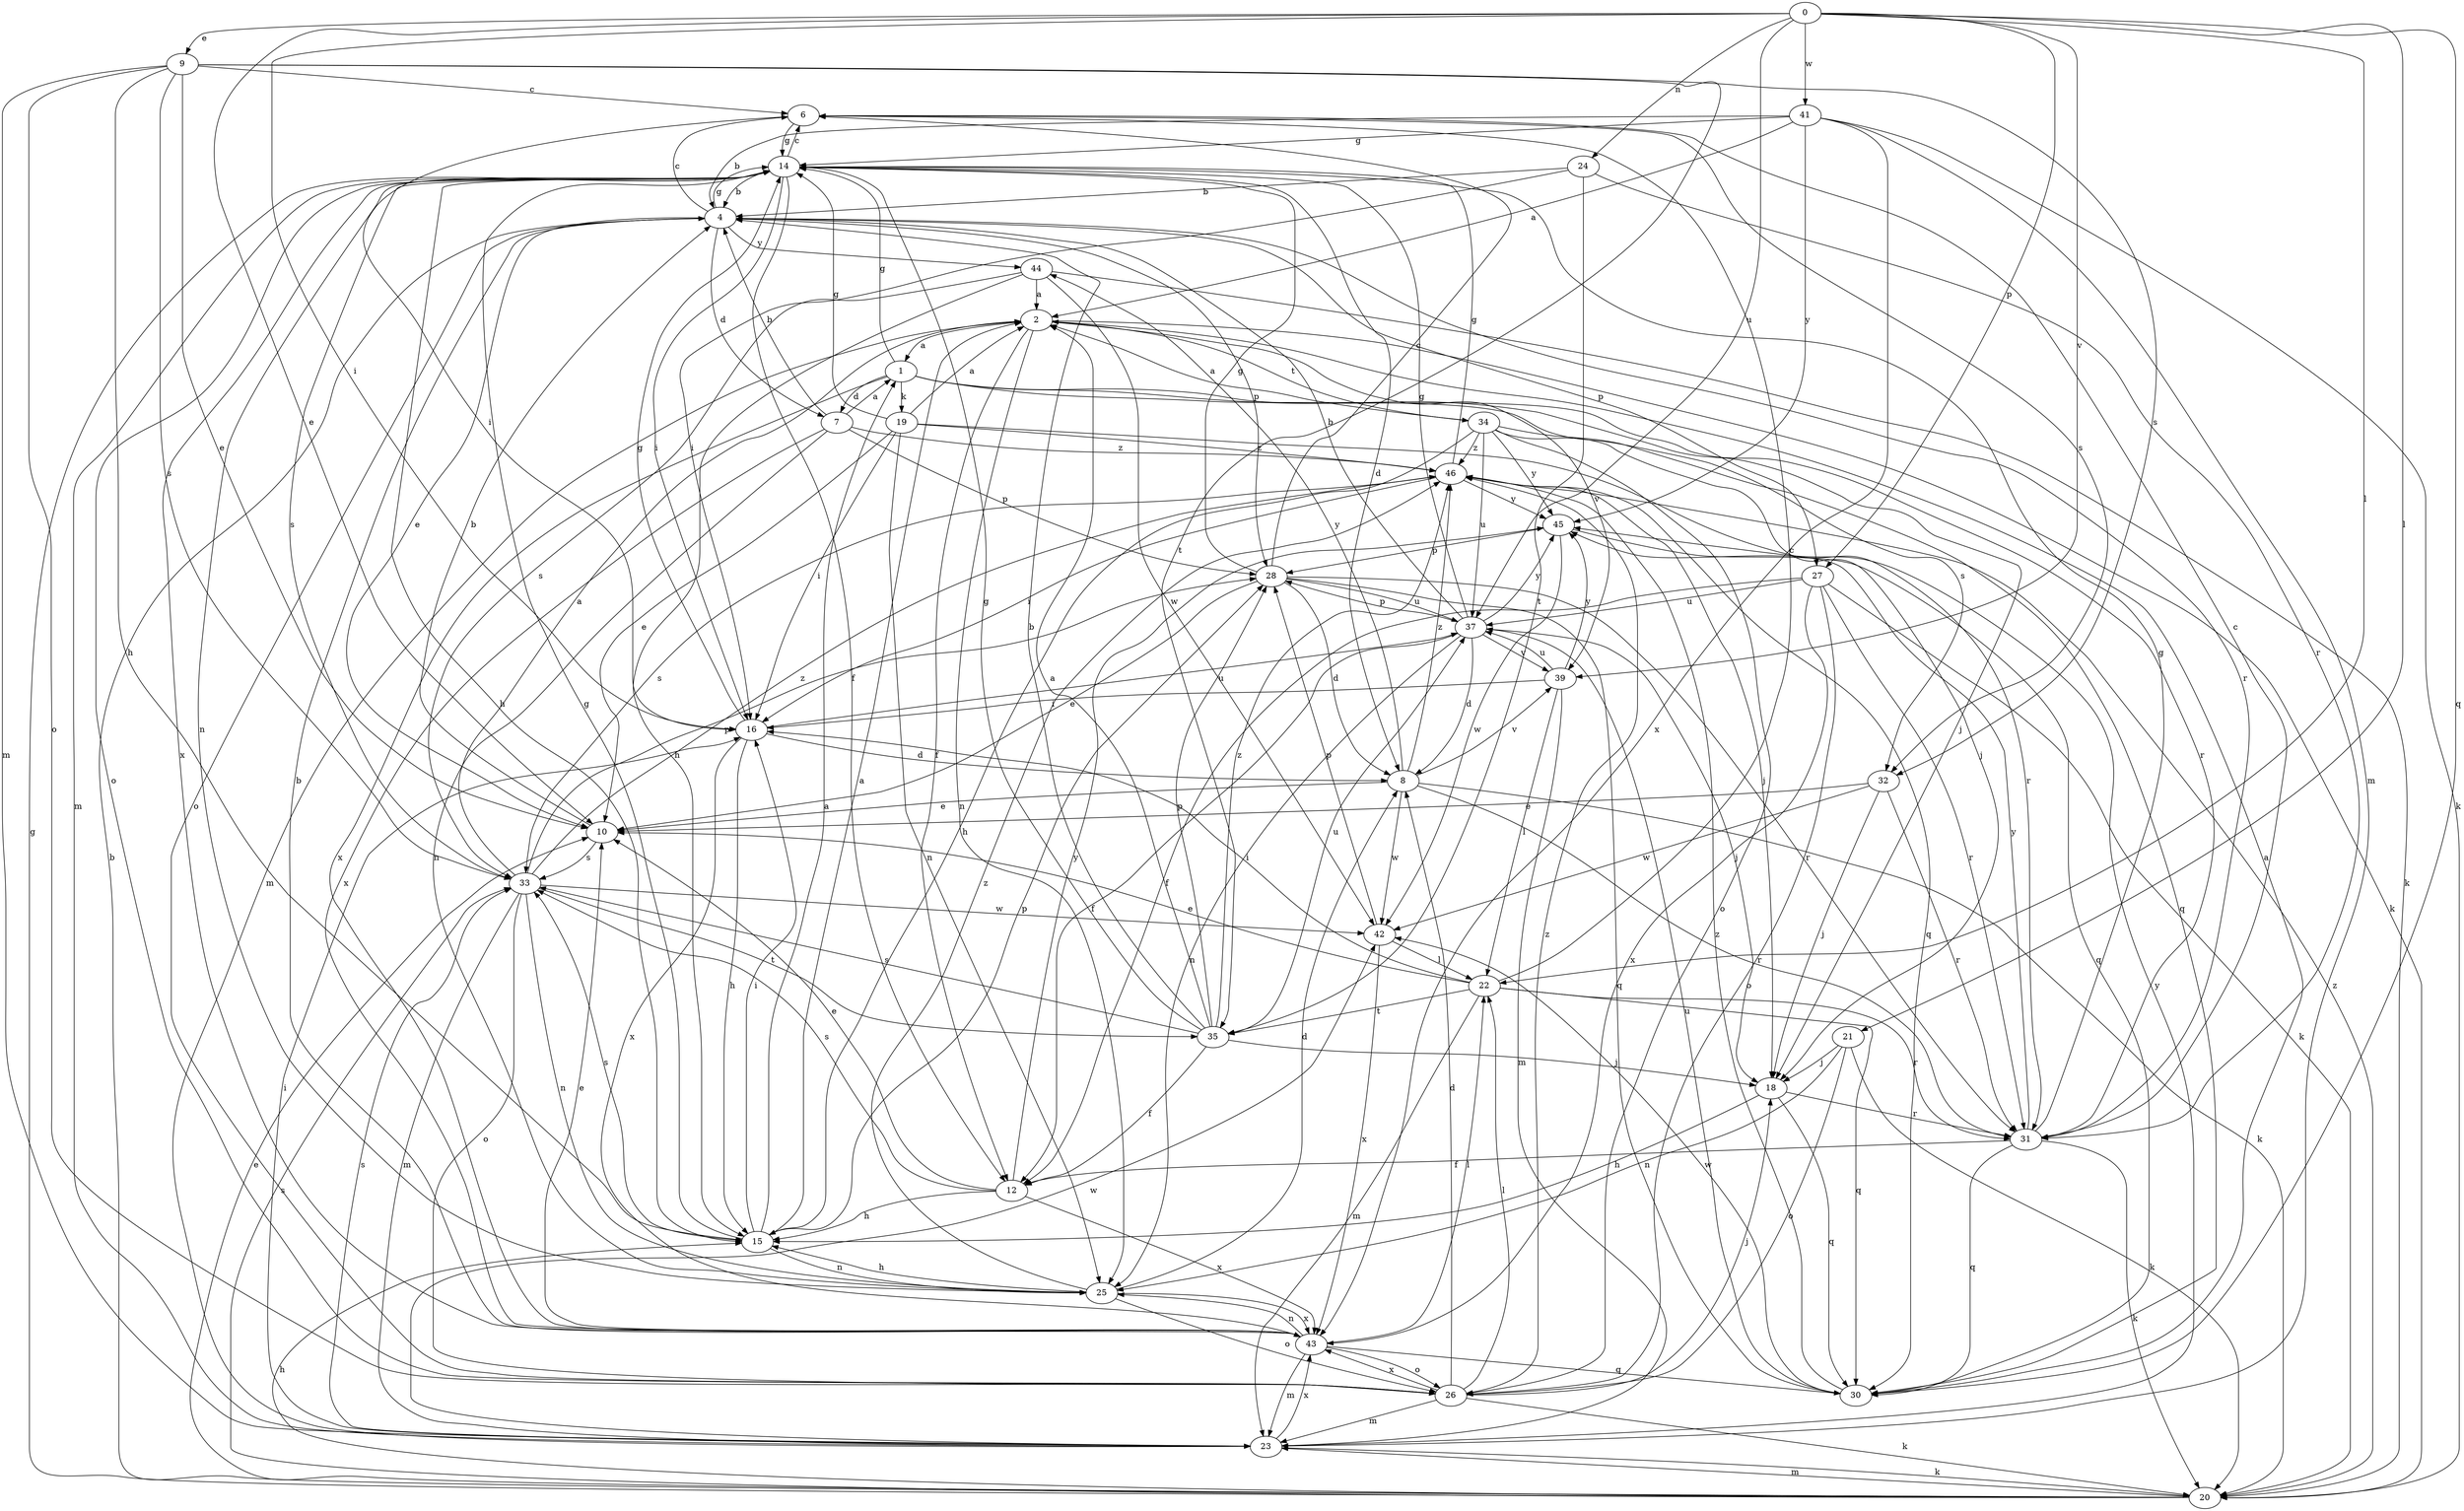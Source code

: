 strict digraph  {
0;
1;
2;
4;
6;
7;
8;
9;
10;
12;
14;
15;
16;
18;
19;
20;
21;
22;
23;
24;
25;
26;
27;
28;
30;
31;
32;
33;
34;
35;
37;
39;
41;
42;
43;
44;
45;
46;
0 -> 9  [label=e];
0 -> 10  [label=e];
0 -> 16  [label=i];
0 -> 21  [label=l];
0 -> 22  [label=l];
0 -> 24  [label=n];
0 -> 27  [label=p];
0 -> 30  [label=q];
0 -> 37  [label=u];
0 -> 39  [label=v];
0 -> 41  [label=w];
1 -> 7  [label=d];
1 -> 14  [label=g];
1 -> 18  [label=j];
1 -> 19  [label=k];
1 -> 31  [label=r];
1 -> 32  [label=s];
1 -> 43  [label=x];
2 -> 1  [label=a];
2 -> 12  [label=f];
2 -> 20  [label=k];
2 -> 23  [label=m];
2 -> 25  [label=n];
2 -> 34  [label=t];
2 -> 39  [label=v];
4 -> 6  [label=c];
4 -> 7  [label=d];
4 -> 10  [label=e];
4 -> 14  [label=g];
4 -> 26  [label=o];
4 -> 27  [label=p];
4 -> 28  [label=p];
4 -> 31  [label=r];
4 -> 44  [label=y];
6 -> 14  [label=g];
6 -> 16  [label=i];
6 -> 32  [label=s];
7 -> 1  [label=a];
7 -> 4  [label=b];
7 -> 25  [label=n];
7 -> 28  [label=p];
7 -> 43  [label=x];
7 -> 46  [label=z];
8 -> 10  [label=e];
8 -> 20  [label=k];
8 -> 31  [label=r];
8 -> 39  [label=v];
8 -> 42  [label=w];
8 -> 44  [label=y];
8 -> 46  [label=z];
9 -> 6  [label=c];
9 -> 10  [label=e];
9 -> 15  [label=h];
9 -> 23  [label=m];
9 -> 26  [label=o];
9 -> 32  [label=s];
9 -> 33  [label=s];
9 -> 35  [label=t];
10 -> 4  [label=b];
10 -> 33  [label=s];
12 -> 10  [label=e];
12 -> 15  [label=h];
12 -> 33  [label=s];
12 -> 43  [label=x];
12 -> 45  [label=y];
14 -> 4  [label=b];
14 -> 6  [label=c];
14 -> 8  [label=d];
14 -> 12  [label=f];
14 -> 15  [label=h];
14 -> 16  [label=i];
14 -> 23  [label=m];
14 -> 25  [label=n];
14 -> 26  [label=o];
14 -> 33  [label=s];
14 -> 43  [label=x];
15 -> 1  [label=a];
15 -> 2  [label=a];
15 -> 14  [label=g];
15 -> 16  [label=i];
15 -> 25  [label=n];
15 -> 28  [label=p];
15 -> 33  [label=s];
16 -> 8  [label=d];
16 -> 14  [label=g];
16 -> 15  [label=h];
16 -> 37  [label=u];
16 -> 43  [label=x];
18 -> 15  [label=h];
18 -> 30  [label=q];
18 -> 31  [label=r];
19 -> 2  [label=a];
19 -> 10  [label=e];
19 -> 14  [label=g];
19 -> 16  [label=i];
19 -> 25  [label=n];
19 -> 31  [label=r];
19 -> 46  [label=z];
20 -> 4  [label=b];
20 -> 10  [label=e];
20 -> 14  [label=g];
20 -> 15  [label=h];
20 -> 23  [label=m];
20 -> 33  [label=s];
20 -> 46  [label=z];
21 -> 18  [label=j];
21 -> 20  [label=k];
21 -> 25  [label=n];
21 -> 26  [label=o];
22 -> 6  [label=c];
22 -> 10  [label=e];
22 -> 16  [label=i];
22 -> 23  [label=m];
22 -> 30  [label=q];
22 -> 31  [label=r];
22 -> 35  [label=t];
23 -> 16  [label=i];
23 -> 20  [label=k];
23 -> 33  [label=s];
23 -> 42  [label=w];
23 -> 43  [label=x];
23 -> 45  [label=y];
24 -> 4  [label=b];
24 -> 16  [label=i];
24 -> 31  [label=r];
24 -> 35  [label=t];
25 -> 8  [label=d];
25 -> 15  [label=h];
25 -> 26  [label=o];
25 -> 43  [label=x];
25 -> 46  [label=z];
26 -> 8  [label=d];
26 -> 18  [label=j];
26 -> 20  [label=k];
26 -> 22  [label=l];
26 -> 23  [label=m];
26 -> 43  [label=x];
26 -> 46  [label=z];
27 -> 12  [label=f];
27 -> 20  [label=k];
27 -> 26  [label=o];
27 -> 31  [label=r];
27 -> 37  [label=u];
27 -> 43  [label=x];
28 -> 6  [label=c];
28 -> 8  [label=d];
28 -> 10  [label=e];
28 -> 14  [label=g];
28 -> 30  [label=q];
28 -> 31  [label=r];
28 -> 37  [label=u];
30 -> 2  [label=a];
30 -> 37  [label=u];
30 -> 42  [label=w];
30 -> 46  [label=z];
31 -> 6  [label=c];
31 -> 12  [label=f];
31 -> 14  [label=g];
31 -> 20  [label=k];
31 -> 30  [label=q];
31 -> 45  [label=y];
32 -> 10  [label=e];
32 -> 18  [label=j];
32 -> 31  [label=r];
32 -> 42  [label=w];
33 -> 2  [label=a];
33 -> 23  [label=m];
33 -> 25  [label=n];
33 -> 26  [label=o];
33 -> 28  [label=p];
33 -> 35  [label=t];
33 -> 42  [label=w];
33 -> 46  [label=z];
34 -> 2  [label=a];
34 -> 15  [label=h];
34 -> 18  [label=j];
34 -> 26  [label=o];
34 -> 30  [label=q];
34 -> 37  [label=u];
34 -> 45  [label=y];
34 -> 46  [label=z];
35 -> 2  [label=a];
35 -> 4  [label=b];
35 -> 12  [label=f];
35 -> 14  [label=g];
35 -> 18  [label=j];
35 -> 28  [label=p];
35 -> 33  [label=s];
35 -> 37  [label=u];
35 -> 46  [label=z];
37 -> 4  [label=b];
37 -> 8  [label=d];
37 -> 12  [label=f];
37 -> 14  [label=g];
37 -> 18  [label=j];
37 -> 25  [label=n];
37 -> 28  [label=p];
37 -> 39  [label=v];
37 -> 45  [label=y];
39 -> 16  [label=i];
39 -> 22  [label=l];
39 -> 23  [label=m];
39 -> 37  [label=u];
39 -> 45  [label=y];
41 -> 2  [label=a];
41 -> 4  [label=b];
41 -> 14  [label=g];
41 -> 20  [label=k];
41 -> 23  [label=m];
41 -> 43  [label=x];
41 -> 45  [label=y];
42 -> 22  [label=l];
42 -> 28  [label=p];
42 -> 43  [label=x];
43 -> 4  [label=b];
43 -> 10  [label=e];
43 -> 22  [label=l];
43 -> 23  [label=m];
43 -> 25  [label=n];
43 -> 26  [label=o];
43 -> 30  [label=q];
44 -> 2  [label=a];
44 -> 15  [label=h];
44 -> 20  [label=k];
44 -> 33  [label=s];
44 -> 42  [label=w];
45 -> 28  [label=p];
45 -> 30  [label=q];
45 -> 42  [label=w];
46 -> 14  [label=g];
46 -> 16  [label=i];
46 -> 18  [label=j];
46 -> 30  [label=q];
46 -> 33  [label=s];
46 -> 45  [label=y];
}
